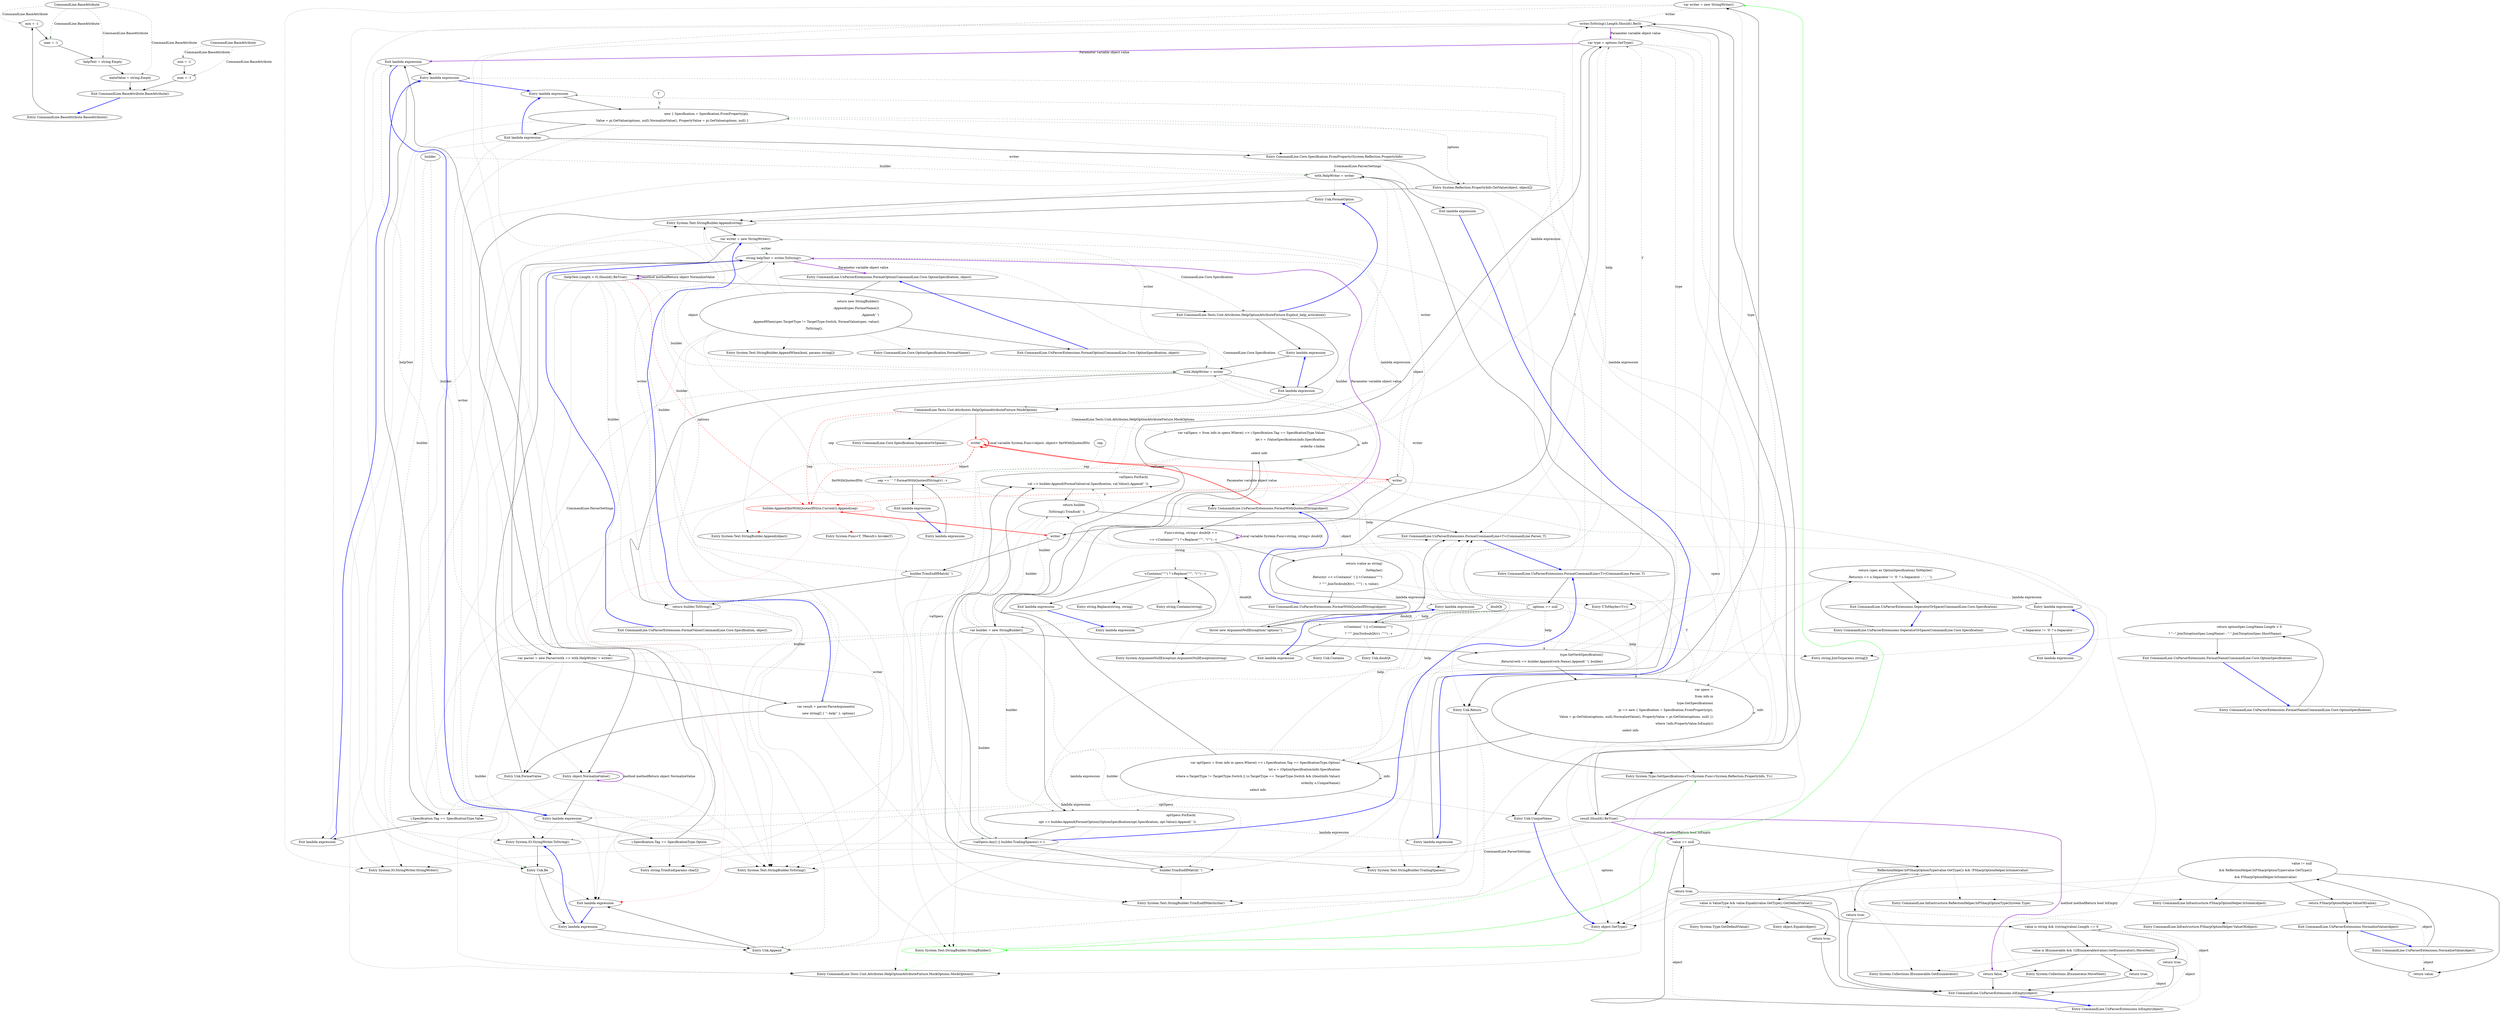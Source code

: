 digraph  {
n6 [label="CommandLine.BaseAttribute", span=""];
n0 [label="Entry CommandLine.BaseAttribute.BaseAttribute()", span="18-18", cluster="CommandLine.BaseAttribute.BaseAttribute()"];
n1 [label="min = -1", span="20-20", cluster="CommandLine.BaseAttribute.BaseAttribute()"];
n2 [label="max = -1", span="21-21", cluster="CommandLine.BaseAttribute.BaseAttribute()"];
n3 [label="helpText = string.Empty", span="22-22", cluster="CommandLine.BaseAttribute.BaseAttribute()"];
n4 [label="metaValue = string.Empty", span="23-23", cluster="CommandLine.BaseAttribute.BaseAttribute()"];
n5 [label="Exit CommandLine.BaseAttribute.BaseAttribute()", span="18-18", cluster="CommandLine.BaseAttribute.BaseAttribute()"];
m0_1 [label="min = -1", span="18-18", cluster="CommandLine.BaseAttribute.BaseAttribute()", file="ReflectionExtensions.cs"];
m0_2 [label="max = -1", span="19-19", cluster="CommandLine.BaseAttribute.BaseAttribute()", file="ReflectionExtensions.cs"];
m0_4 [label="CommandLine.BaseAttribute", span="", file="ReflectionExtensions.cs"];
m2_18 [label="var writer = new StringWriter()", span="77-77", cluster="CommandLine.Tests.Unit.Attributes.HelpOptionAttributeFixture.Correct_input_not_activates_help()", file="UnParserExtensions.cs"];
m2_34 [label="Exit lambda expression", span="78-78", cluster="lambda expression", file="UnParserExtensions.cs"];
m2_29 [label="Entry string.TrimEnd(params char[])", span="0-0", cluster="string.TrimEnd(params char[])", file="UnParserExtensions.cs"];
m2_92 [label="Entry Unk.doubQt", span="", cluster="Unk.doubQt", file="UnParserExtensions.cs"];
m2_26 [label="Entry System.Text.StringBuilder.TrailingSpaces()", span="95-95", cluster="System.Text.StringBuilder.TrailingSpaces()", file="UnParserExtensions.cs"];
m2_114 [label="Entry CommandLine.Infrastructure.FSharpOptionHelper.IsSome(object)", span="52-52", cluster="CommandLine.Infrastructure.FSharpOptionHelper.IsSome(object)", file="UnParserExtensions.cs"];
m2_35 [label="Entry lambda expression", span="37-38", cluster="lambda expression", file="UnParserExtensions.cs"];
m2_36 [label="new { Specification = Specification.FromProperty(pi),\r\n                            Value = pi.GetValue(options, null).NormalizeValue(), PropertyValue = pi.GetValue(options, null) }", span="37-38", cluster="lambda expression", file="UnParserExtensions.cs"];
m2_37 [label="Exit lambda expression", span="37-38", cluster="lambda expression", file="UnParserExtensions.cs"];
m2_39 [label="Entry System.Reflection.PropertyInfo.GetValue(object, object[])", span="0-0", cluster="System.Reflection.PropertyInfo.GetValue(object, object[])", file="UnParserExtensions.cs"];
m2_38 [label="Entry CommandLine.Core.Specification.FromProperty(System.Reflection.PropertyInfo)", span="105-105", cluster="CommandLine.Core.Specification.FromProperty(System.Reflection.PropertyInfo)", file="UnParserExtensions.cs"];
m2_41 [label="Entry lambda expression", span="41-41", cluster="lambda expression", file="UnParserExtensions.cs"];
m2_40 [label="Entry object.NormalizeValue()", span="115-115", cluster="object.NormalizeValue()", file="UnParserExtensions.cs"];
m2_42 [label="i.Specification.Tag == SpecificationType.Option", span="41-41", cluster="lambda expression", file="UnParserExtensions.cs"];
m2_43 [label="Exit lambda expression", span="41-41", cluster="lambda expression", file="UnParserExtensions.cs"];
m2_44 [label="Entry lambda expression", span="46-46", cluster="lambda expression", file="UnParserExtensions.cs"];
m2_94 [label="Entry CommandLine.UnParserExtensions.SeperatorOrSpace(CommandLine.Core.Specification)", span="94-94", cluster="CommandLine.UnParserExtensions.SeperatorOrSpace(CommandLine.Core.Specification)", file="UnParserExtensions.cs"];
m2_95 [label="return (spec as OptionSpecification).ToMaybe()\r\n                .Return(o => o.Separator != '\0' ? o.Separator : ' ', ' ');", span="96-97", cluster="CommandLine.UnParserExtensions.SeperatorOrSpace(CommandLine.Core.Specification)", file="UnParserExtensions.cs"];
m2_96 [label="Exit CommandLine.UnParserExtensions.SeperatorOrSpace(CommandLine.Core.Specification)", span="94-94", cluster="CommandLine.UnParserExtensions.SeperatorOrSpace(CommandLine.Core.Specification)", file="UnParserExtensions.cs"];
m2_56 [label="string helpText = writer.ToString()", span="114-114", cluster="CommandLine.Tests.Unit.Attributes.HelpOptionAttributeFixture.Explicit_help_activation()", file="UnParserExtensions.cs"];
m2_57 [label="(helpText.Length > 0).Should().BeTrue()", span="115-115", cluster="CommandLine.Tests.Unit.Attributes.HelpOptionAttributeFixture.Explicit_help_activation()", file="UnParserExtensions.cs"];
m2_58 [label="Exit CommandLine.Tests.Unit.Attributes.HelpOptionAttributeFixture.Explicit_help_activation()", span="104-104", cluster="CommandLine.Tests.Unit.Attributes.HelpOptionAttributeFixture.Explicit_help_activation()", file="UnParserExtensions.cs"];
m2_60 [label="with.HelpWriter = writer", span="108-108", cluster="lambda expression", file="UnParserExtensions.cs"];
m2_62 [label="CommandLine.Tests.Unit.Attributes.HelpOptionAttributeFixture.MockOptions", span="", cluster="CommandLine.UnParserExtensions.FormatValue(CommandLine.Core.Specification, object)", file="UnParserExtensions.cs"];
m2_64 [label=writer, span="", cluster="CommandLine.UnParserExtensions.FormatValue(CommandLine.Core.Specification, object)", file="UnParserExtensions.cs"];
m2_66 [label="builder.Append(fmtWithQuotesIfStr(e.Current)).Append(sep)", span="76-76", cluster="CommandLine.UnParserExtensions.FormatValue(CommandLine.Core.Specification, object)", color=red, community=0, file="UnParserExtensions.cs"];
m2_67 [label="builder.TrimEndIfMatch(' ')", span="77-77", cluster="CommandLine.UnParserExtensions.FormatValue(CommandLine.Core.Specification, object)", file="UnParserExtensions.cs"];
m2_68 [label="return builder.ToString();", span="80-80", cluster="CommandLine.UnParserExtensions.FormatValue(CommandLine.Core.Specification, object)", file="UnParserExtensions.cs"];
m2_59 [label="Entry lambda expression", span="108-108", cluster="lambda expression", file="UnParserExtensions.cs"];
m2_61 [label="Exit lambda expression", span="108-108", cluster="lambda expression", file="UnParserExtensions.cs"];
m2_63 [label=writer, span="", cluster="CommandLine.UnParserExtensions.FormatValue(CommandLine.Core.Specification, object)", color=red, community=1, file="UnParserExtensions.cs"];
m2_65 [label=writer, span="", cluster="CommandLine.UnParserExtensions.FormatValue(CommandLine.Core.Specification, object)", file="UnParserExtensions.cs"];
m2_69 [label="Exit CommandLine.UnParserExtensions.FormatValue(CommandLine.Core.Specification, object)", span="62-62", cluster="CommandLine.UnParserExtensions.FormatValue(CommandLine.Core.Specification, object)", file="UnParserExtensions.cs"];
m2_73 [label="Entry System.Collections.IEnumerable.GetEnumerator()", span="0-0", cluster="System.Collections.IEnumerable.GetEnumerator()", file="UnParserExtensions.cs"];
m2_25 [label="Entry System.IO.StringWriter.StringWriter()", span="0-0", cluster="System.IO.StringWriter.StringWriter()", file="UnParserExtensions.cs"];
m2_21 [label="result.Should().BeTrue()", span="82-82", cluster="CommandLine.Tests.Unit.Attributes.HelpOptionAttributeFixture.Correct_input_not_activates_help()", file="UnParserExtensions.cs"];
m2_75 [label="Entry System.Func<T, TResult>.Invoke(T)", span="0-0", cluster="System.Func<T, TResult>.Invoke(T)", file="UnParserExtensions.cs"];
m2_116 [label="Entry CommandLine.UnParserExtensions.IsEmpty(object)", span="126-126", cluster="CommandLine.UnParserExtensions.IsEmpty(object)", file="UnParserExtensions.cs"];
m2_117 [label="value == null", span="128-128", cluster="CommandLine.UnParserExtensions.IsEmpty(object)", file="UnParserExtensions.cs"];
m2_119 [label="ReflectionHelper.IsFSharpOptionType(value.GetType()) && !FSharpOptionHelper.IsSome(value)", span="129-129", cluster="CommandLine.UnParserExtensions.IsEmpty(object)", file="UnParserExtensions.cs"];
m2_121 [label="value is ValueType && value.Equals(value.GetType().GetDefaultValue())", span="130-130", cluster="CommandLine.UnParserExtensions.IsEmpty(object)", file="UnParserExtensions.cs"];
m2_123 [label="value is string && ((string)value).Length == 0", span="131-131", cluster="CommandLine.UnParserExtensions.IsEmpty(object)", file="UnParserExtensions.cs"];
m2_125 [label="value is IEnumerable && !((IEnumerable)value).GetEnumerator().MoveNext()", span="132-132", cluster="CommandLine.UnParserExtensions.IsEmpty(object)", file="UnParserExtensions.cs"];
m2_118 [label="return true;", span="128-128", cluster="CommandLine.UnParserExtensions.IsEmpty(object)", file="UnParserExtensions.cs"];
m2_120 [label="return true;", span="129-129", cluster="CommandLine.UnParserExtensions.IsEmpty(object)", file="UnParserExtensions.cs"];
m2_122 [label="return true;", span="130-130", cluster="CommandLine.UnParserExtensions.IsEmpty(object)", file="UnParserExtensions.cs"];
m2_124 [label="return true;", span="131-131", cluster="CommandLine.UnParserExtensions.IsEmpty(object)", file="UnParserExtensions.cs"];
m2_126 [label="return true;", span="132-132", cluster="CommandLine.UnParserExtensions.IsEmpty(object)", file="UnParserExtensions.cs"];
m2_127 [label="return false;", span="133-133", cluster="CommandLine.UnParserExtensions.IsEmpty(object)", file="UnParserExtensions.cs"];
m2_128 [label="Exit CommandLine.UnParserExtensions.IsEmpty(object)", span="126-126", cluster="CommandLine.UnParserExtensions.IsEmpty(object)", file="UnParserExtensions.cs"];
m2_22 [label="writer.ToString().Length.Should().Be(0)", span="83-83", cluster="CommandLine.Tests.Unit.Attributes.HelpOptionAttributeFixture.Correct_input_not_activates_help()", file="UnParserExtensions.cs"];
m2_0 [label="Entry CommandLine.UnParserExtensions.FormatCommandLine<T>(CommandLine.Parser, T)", span="24-24", cluster="CommandLine.UnParserExtensions.FormatCommandLine<T>(CommandLine.Parser, T)", file="UnParserExtensions.cs"];
m2_3 [label="var type = options.GetType()", span="28-28", cluster="CommandLine.UnParserExtensions.FormatCommandLine<T>(CommandLine.Parser, T)", file="UnParserExtensions.cs"];
m2_1 [label="options == null", span="26-26", cluster="CommandLine.UnParserExtensions.FormatCommandLine<T>(CommandLine.Parser, T)", file="UnParserExtensions.cs"];
m2_2 [label="throw new ArgumentNullException(''options'');", span="26-26", cluster="CommandLine.UnParserExtensions.FormatCommandLine<T>(CommandLine.Parser, T)", file="UnParserExtensions.cs"];
m2_4 [label="var builder = new StringBuilder()", span="29-29", cluster="CommandLine.UnParserExtensions.FormatCommandLine<T>(CommandLine.Parser, T)", file="UnParserExtensions.cs"];
m2_5 [label="type.GetVerbSpecification()\r\n                .Return(verb => builder.Append(verb.Name).Append(' '), builder)", span="31-32", cluster="CommandLine.UnParserExtensions.FormatCommandLine<T>(CommandLine.Parser, T)", file="UnParserExtensions.cs"];
m2_6 [label="var specs =\r\n                from info in\r\n                    type.GetSpecifications(\r\n                        pi => new { Specification = Specification.FromProperty(pi),\r\n                            Value = pi.GetValue(options, null).NormalizeValue(), PropertyValue = pi.GetValue(options, null) })\r\n                where !info.PropertyValue.IsEmpty()\r\n                select info", span="34-40", cluster="CommandLine.UnParserExtensions.FormatCommandLine<T>(CommandLine.Parser, T)", file="UnParserExtensions.cs"];
m2_7 [label="var optSpecs = from info in specs.Where(i => i.Specification.Tag == SpecificationType.Option)\r\n                let o = (OptionSpecification)info.Specification\r\n                where o.TargetType != TargetType.Switch || (o.TargetType == TargetType.Switch && ((bool)info.Value))\r\n                orderby o.UniqueName()\r\n                select info", span="41-45", cluster="CommandLine.UnParserExtensions.FormatCommandLine<T>(CommandLine.Parser, T)", file="UnParserExtensions.cs"];
m2_8 [label="var valSpecs = from info in specs.Where(i => i.Specification.Tag == SpecificationType.Value)\r\n                let v = (ValueSpecification)info.Specification\r\n                orderby v.Index\r\n                select info", span="46-49", cluster="CommandLine.UnParserExtensions.FormatCommandLine<T>(CommandLine.Parser, T)", file="UnParserExtensions.cs"];
m2_9 [label="optSpecs.ForEach(\r\n                opt => builder.Append(FormatOption((OptionSpecification)opt.Specification, opt.Value)).Append(' '))", span="51-52", cluster="CommandLine.UnParserExtensions.FormatCommandLine<T>(CommandLine.Parser, T)", file="UnParserExtensions.cs"];
m2_10 [label="!valSpecs.Any() || builder.TrailingSpaces() > 1", span="53-53", cluster="CommandLine.UnParserExtensions.FormatCommandLine<T>(CommandLine.Parser, T)", file="UnParserExtensions.cs"];
m2_15 [label="Entry System.ArgumentNullException.ArgumentNullException(string)", span="0-0", cluster="System.ArgumentNullException.ArgumentNullException(string)", file="UnParserExtensions.cs"];
m2_87 [label="Entry string.Replace(string, string)", span="0-0", cluster="string.Replace(string, string)", file="UnParserExtensions.cs"];
m2_16 [label="Entry object.GetType()", span="0-0", cluster="object.GetType()", file="UnParserExtensions.cs"];
m2_17 [label="Entry System.Text.StringBuilder.StringBuilder()", span="0-0", cluster="System.Text.StringBuilder.StringBuilder()", color=green, community=0, file="UnParserExtensions.cs"];
m2_20 [label="Entry System.Type.GetSpecifications<T>(System.Func<System.Reflection.PropertyInfo, T>)", span="16-16", cluster="System.Type.GetSpecifications<T>(System.Func<System.Reflection.PropertyInfo, T>)", file="UnParserExtensions.cs"];
m2_19 [label="Entry Unk.Return", span="", cluster="Unk.Return", file="UnParserExtensions.cs"];
m2_23 [label="Entry Unk.UniqueName", span="", cluster="Unk.UniqueName", file="UnParserExtensions.cs"];
m2_14 [label="Exit CommandLine.UnParserExtensions.FormatCommandLine<T>(CommandLine.Parser, T)", span="24-24", cluster="CommandLine.UnParserExtensions.FormatCommandLine<T>(CommandLine.Parser, T)", file="UnParserExtensions.cs"];
m2_27 [label="Entry System.Text.StringBuilder.TrimEndIfMatch(char)", span="87-87", cluster="System.Text.StringBuilder.TrimEndIfMatch(char)", file="UnParserExtensions.cs"];
m2_100 [label="Entry CommandLine.UnParserExtensions.FormatOption(CommandLine.Core.OptionSpecification, object)", span="100-100", cluster="CommandLine.UnParserExtensions.FormatOption(CommandLine.Core.OptionSpecification, object)", file="UnParserExtensions.cs"];
m2_101 [label="return new StringBuilder()\r\n                    .Append(spec.FormatName())\r\n                    .Append(' ')\r\n                    .AppendWhen(spec.TargetType != TargetType.Switch, FormatValue(spec, value))\r\n                .ToString();", span="102-106", cluster="CommandLine.UnParserExtensions.FormatOption(CommandLine.Core.OptionSpecification, object)", file="UnParserExtensions.cs"];
m2_102 [label="Exit CommandLine.UnParserExtensions.FormatOption(CommandLine.Core.OptionSpecification, object)", span="100-100", cluster="CommandLine.UnParserExtensions.FormatOption(CommandLine.Core.OptionSpecification, object)", file="UnParserExtensions.cs"];
m2_46 [label="Exit lambda expression", span="46-46", cluster="lambda expression", file="UnParserExtensions.cs"];
m2_45 [label="i.Specification.Tag == SpecificationType.Value", span="46-46", cluster="lambda expression", file="UnParserExtensions.cs"];
m2_91 [label="Entry Unk.Contains", span="", cluster="Unk.Contains", file="UnParserExtensions.cs"];
m2_82 [label="Entry T.ToMaybe<T>()", span="249-249", cluster="T.ToMaybe<T>()", file="UnParserExtensions.cs"];
m2_86 [label="Entry string.Contains(string)", span="0-0", cluster="string.Contains(string)", file="UnParserExtensions.cs"];
m2_31 [label="Entry Unk.Be", span="", cluster="Unk.Be", file="UnParserExtensions.cs"];
m2_48 [label="with.HelpWriter = writer", span="91-91", cluster="lambda expression", file="UnParserExtensions.cs"];
m2_53 [label="var parser = new Parser(with => with.HelpWriter = writer)", span="108-108", cluster="CommandLine.Tests.Unit.Attributes.HelpOptionAttributeFixture.Explicit_help_activation()", file="UnParserExtensions.cs"];
m2_30 [label="Entry System.IO.StringWriter.ToString()", span="0-0", cluster="System.IO.StringWriter.ToString()", file="UnParserExtensions.cs"];
m2_47 [label="Entry lambda expression", span="91-91", cluster="lambda expression", file="UnParserExtensions.cs"];
m2_52 [label="var writer = new StringWriter()", span="107-107", cluster="CommandLine.Tests.Unit.Attributes.HelpOptionAttributeFixture.Explicit_help_activation()", file="UnParserExtensions.cs"];
m2_32 [label="Entry lambda expression", span="78-78", cluster="lambda expression", file="UnParserExtensions.cs"];
m2_49 [label="Exit lambda expression", span="91-91", cluster="lambda expression", file="UnParserExtensions.cs"];
m2_54 [label="var result = parser.ParseArguments(\r\n                    new string[] { ''--help'' }, options)", span="109-110", cluster="CommandLine.Tests.Unit.Attributes.HelpOptionAttributeFixture.Explicit_help_activation()", file="UnParserExtensions.cs"];
m2_77 [label="sep == ' ' ? FormatWithQuotesIfString(v) : v", span="73-73", cluster="lambda expression", file="UnParserExtensions.cs"];
m2_76 [label="Entry lambda expression", span="72-73", cluster="lambda expression", file="UnParserExtensions.cs"];
m2_78 [label="Exit lambda expression", span="72-73", cluster="lambda expression", file="UnParserExtensions.cs"];
m2_84 [label="v.Contains(''\'''') ? v.Replace(''\'''', ''\\\'''') : v", span="86-86", cluster="lambda expression", file="UnParserExtensions.cs"];
m2_89 [label="v.Contains(' ') || v.Contains(''\'''')\r\n                    ? ''\''''.JoinTo(doubQt(v), ''\'''') : v", span="90-91", cluster="lambda expression", file="UnParserExtensions.cs"];
m2_88 [label="Entry lambda expression", span="90-91", cluster="lambda expression", file="UnParserExtensions.cs"];
m2_83 [label="Entry lambda expression", span="85-86", cluster="lambda expression", file="UnParserExtensions.cs"];
m2_85 [label="Exit lambda expression", span="85-86", cluster="lambda expression", file="UnParserExtensions.cs"];
m2_90 [label="Exit lambda expression", span="90-91", cluster="lambda expression", file="UnParserExtensions.cs"];
m2_97 [label="Entry lambda expression", span="97-97", cluster="lambda expression", file="UnParserExtensions.cs"];
m2_98 [label="o.Separator != '\0' ? o.Separator : ' '", span="97-97", cluster="lambda expression", file="UnParserExtensions.cs"];
m2_99 [label="Exit lambda expression", span="97-97", cluster="lambda expression", file="UnParserExtensions.cs"];
m2_33 [label="Entry Unk.Append", span="", cluster="Unk.Append", file="UnParserExtensions.cs"];
m2_104 [label="Entry System.Text.StringBuilder.AppendWhen(bool, params string[])", span="9-9", cluster="System.Text.StringBuilder.AppendWhen(bool, params string[])", file="UnParserExtensions.cs"];
m2_11 [label="builder.TrimEndIfMatch(' ')", span="54-54", cluster="CommandLine.UnParserExtensions.FormatCommandLine<T>(CommandLine.Parser, T)", file="UnParserExtensions.cs"];
m2_28 [label="Entry System.Text.StringBuilder.ToString()", span="0-0", cluster="System.Text.StringBuilder.ToString()", file="UnParserExtensions.cs"];
m2_50 [label="Entry Unk.FormatOption", span="", cluster="Unk.FormatOption", file="UnParserExtensions.cs"];
m2_51 [label="Entry System.Text.StringBuilder.Append(string)", span="0-0", cluster="System.Text.StringBuilder.Append(string)", file="UnParserExtensions.cs"];
m2_55 [label="Entry Unk.FormatValue", span="", cluster="Unk.FormatValue", file="UnParserExtensions.cs"];
m2_113 [label="Entry CommandLine.Infrastructure.ReflectionHelper.IsFSharpOptionType(System.Type)", span="35-35", cluster="CommandLine.Infrastructure.ReflectionHelper.IsFSharpOptionType(System.Type)", file="UnParserExtensions.cs"];
m2_129 [label="Entry System.Type.GetDefaultValue()", span="119-119", cluster="System.Type.GetDefaultValue()", file="UnParserExtensions.cs"];
m2_115 [label="Entry CommandLine.Infrastructure.FSharpOptionHelper.ValueOf(object)", span="39-39", cluster="CommandLine.Infrastructure.FSharpOptionHelper.ValueOf(object)", file="UnParserExtensions.cs"];
m2_12 [label="valSpecs.ForEach(\r\n                val => builder.Append(FormatValue(val.Specification, val.Value)).Append(' '))", span="55-56", cluster="CommandLine.UnParserExtensions.FormatCommandLine<T>(CommandLine.Parser, T)", file="UnParserExtensions.cs"];
m2_13 [label="return builder\r\n                .ToString().TrimEnd(' ');", span="58-59", cluster="CommandLine.UnParserExtensions.FormatCommandLine<T>(CommandLine.Parser, T)", file="UnParserExtensions.cs"];
m2_93 [label="Entry string.JoinTo(params string[])", span="45-45", cluster="string.JoinTo(params string[])", file="UnParserExtensions.cs"];
m2_72 [label="Entry CommandLine.Core.Specification.SeperatorOrSpace()", span="94-94", cluster="CommandLine.Core.Specification.SeperatorOrSpace()", file="UnParserExtensions.cs"];
m2_103 [label="Entry CommandLine.Core.OptionSpecification.FormatName()", span="109-109", cluster="CommandLine.Core.OptionSpecification.FormatName()", file="UnParserExtensions.cs"];
m2_70 [label="Entry CommandLine.UnParserExtensions.FormatWithQuotesIfString(object)", span="83-83", cluster="CommandLine.UnParserExtensions.FormatWithQuotesIfString(object)", file="UnParserExtensions.cs"];
m2_79 [label="Func<string, string> doubQt = v\r\n                => v.Contains(''\'''') ? v.Replace(''\'''', ''\\\'''') : v", span="85-86", cluster="CommandLine.UnParserExtensions.FormatWithQuotesIfString(object)", file="UnParserExtensions.cs"];
m2_80 [label="return (value as string)\r\n                .ToMaybe()\r\n                .Return(v => v.Contains(' ') || v.Contains(''\'''')\r\n                    ? ''\''''.JoinTo(doubQt(v), ''\'''') : v, value);", span="88-91", cluster="CommandLine.UnParserExtensions.FormatWithQuotesIfString(object)", file="UnParserExtensions.cs"];
m2_81 [label="Exit CommandLine.UnParserExtensions.FormatWithQuotesIfString(object)", span="83-83", cluster="CommandLine.UnParserExtensions.FormatWithQuotesIfString(object)", file="UnParserExtensions.cs"];
m2_24 [label="Entry CommandLine.Tests.Unit.Attributes.HelpOptionAttributeFixture.MockOptions.MockOptions()", span="43-43", cluster="CommandLine.Tests.Unit.Attributes.HelpOptionAttributeFixture.MockOptions.MockOptions()", file="UnParserExtensions.cs"];
m2_71 [label="Entry System.Text.StringBuilder.Append(object)", span="0-0", cluster="System.Text.StringBuilder.Append(object)", file="UnParserExtensions.cs"];
m2_130 [label="Entry object.Equals(object)", span="0-0", cluster="object.Equals(object)", file="UnParserExtensions.cs"];
m2_74 [label="Entry System.Collections.IEnumerator.MoveNext()", span="0-0", cluster="System.Collections.IEnumerator.MoveNext()", file="UnParserExtensions.cs"];
m2_105 [label="Entry CommandLine.UnParserExtensions.FormatName(CommandLine.Core.OptionSpecification)", span="109-109", cluster="CommandLine.UnParserExtensions.FormatName(CommandLine.Core.OptionSpecification)", file="UnParserExtensions.cs"];
m2_106 [label="return optionSpec.LongName.Length > 0\r\n                ? ''--''.JoinTo(optionSpec.LongName) : ''-''.JoinTo(optionSpec.ShortName);", span="111-112", cluster="CommandLine.UnParserExtensions.FormatName(CommandLine.Core.OptionSpecification)", file="UnParserExtensions.cs"];
m2_107 [label="Exit CommandLine.UnParserExtensions.FormatName(CommandLine.Core.OptionSpecification)", span="109-109", cluster="CommandLine.UnParserExtensions.FormatName(CommandLine.Core.OptionSpecification)", file="UnParserExtensions.cs"];
m2_108 [label="Entry CommandLine.UnParserExtensions.NormalizeValue(object)", span="115-115", cluster="CommandLine.UnParserExtensions.NormalizeValue(object)", file="UnParserExtensions.cs"];
m2_109 [label="value != null\r\n                && ReflectionHelper.IsFSharpOptionType(value.GetType())\r\n                && FSharpOptionHelper.IsSome(value)", span="117-119", cluster="CommandLine.UnParserExtensions.NormalizeValue(object)", file="UnParserExtensions.cs"];
m2_110 [label="return FSharpOptionHelper.ValueOf(value);", span="121-121", cluster="CommandLine.UnParserExtensions.NormalizeValue(object)", file="UnParserExtensions.cs"];
m2_111 [label="return value;", span="123-123", cluster="CommandLine.UnParserExtensions.NormalizeValue(object)", file="UnParserExtensions.cs"];
m2_112 [label="Exit CommandLine.UnParserExtensions.NormalizeValue(object)", span="115-115", cluster="CommandLine.UnParserExtensions.NormalizeValue(object)", file="UnParserExtensions.cs"];
m2_131 [label=builder, span="", file="UnParserExtensions.cs"];
m2_132 [label=T, span="", file="UnParserExtensions.cs"];
m2_133 [label=sep, span="", file="UnParserExtensions.cs"];
m2_134 [label=doubQt, span="", file="UnParserExtensions.cs"];
n6 -> n1  [key=1, style=dashed, color=darkseagreen4, label="CommandLine.BaseAttribute"];
n6 -> n2  [key=1, style=dashed, color=darkseagreen4, label="CommandLine.BaseAttribute"];
n6 -> n3  [key=1, style=dashed, color=darkseagreen4, label="CommandLine.BaseAttribute"];
n6 -> n4  [key=1, style=dashed, color=darkseagreen4, label="CommandLine.BaseAttribute"];
n0 -> n1  [key=0, style=solid];
n1 -> n2  [key=0, style=solid];
n2 -> n3  [key=0, style=solid];
n3 -> n4  [key=0, style=solid];
n4 -> n5  [key=0, style=solid];
n5 -> n0  [key=0, style=bold, color=blue];
m0_1 -> m0_2  [key=0, style=solid];
m0_2 -> n5  [key=0, style=solid];
m0_4 -> m0_1  [key=1, style=dashed, color=darkseagreen4, label="CommandLine.BaseAttribute"];
m0_4 -> m0_2  [key=1, style=dashed, color=darkseagreen4, label="CommandLine.BaseAttribute"];
m2_18 -> m2_19  [key=0, style=solid];
m2_18 -> m2_25  [key=2, style=dotted];
m2_18 -> m2_33  [key=1, style=dashed, color=darkseagreen4, label=writer];
m2_18 -> m2_22  [key=1, style=dashed, color=darkseagreen4, label=writer];
m2_34 -> m2_32  [key=0, style=bold, color=blue];
m2_35 -> m2_36  [key=0, style=solid];
m2_36 -> m2_24  [key=2, style=dotted];
m2_36 -> m2_37  [key=0, style=solid];
m2_36 -> m2_39  [key=1, style=dashed, color=darkseagreen4, label=options];
m2_36 -> m2_38  [key=2, style=dotted];
m2_36 -> m2_40  [key=2, style=dotted];
m2_37 -> m2_25  [key=2, style=dotted];
m2_37 -> m2_38  [key=0, style=solid];
m2_37 -> m2_48  [key=1, style=dashed, color=darkseagreen4, label=writer];
m2_37 -> m2_41  [key=1, style=dashed, color=darkseagreen4, label=writer];
m2_37 -> m2_35  [key=0, style=bold, color=blue];
m2_39 -> m2_27  [key=2, style=dotted];
m2_39 -> m2_40  [key=0, style=solid];
m2_38 -> m2_26  [key=2, style=dotted];
m2_38 -> m2_39  [key=0, style=solid];
m2_38 -> m2_48  [key=1, style=dashed, color=darkseagreen4, label="CommandLine.ParserSettings"];
m2_41 -> m2_30  [key=2, style=dotted];
m2_41 -> m2_42  [key=0, style=solid];
m2_41 -> m2_43  [key=1, style=dashed, color=darkseagreen4, label=helpText];
m2_40 -> m2_28  [key=2, style=dotted];
m2_40 -> m2_41  [key=0, style=solid];
m2_40 -> m2_45  [key=2, style=dotted];
m2_40 -> m2_40  [key=3, color=darkorchid, style=bold, label="method methodReturn object NormalizeValue"];
m2_42 -> m2_28  [key=2, style=dotted];
m2_42 -> m2_29  [key=2, style=dotted];
m2_42 -> m2_43  [key=0, style=solid];
m2_43 -> m2_44  [key=0, style=solid];
m2_43 -> m2_46  [key=2, style=dotted];
m2_43 -> m2_41  [key=0, style=bold, color=blue];
m2_44 -> m2_35  [key=0, style=bold, color=blue];
m2_44 -> m2_45  [key=0, style=solid];
m2_94 -> m2_95  [key=0, style=solid];
m2_95 -> m2_96  [key=0, style=solid];
m2_95 -> m2_82  [key=2, style=dotted];
m2_95 -> m2_19  [key=2, style=dotted];
m2_95 -> m2_97  [key=1, style=dashed, color=darkseagreen4, label="lambda expression"];
m2_96 -> m2_94  [key=0, style=bold, color=blue];
m2_56 -> m2_57  [key=0, style=solid];
m2_56 -> m2_58  [key=1, style=dashed, color=darkseagreen4, label="CommandLine.Core.Specification"];
m2_56 -> m2_60  [key=1, style=dashed, color=darkseagreen4, label=object];
m2_56 -> m2_62  [key=1, style=dashed, color=darkseagreen4, label="CommandLine.Core.Specification"];
m2_56 -> m2_64  [key=1, style=dashed, color=darkseagreen4, label=object];
m2_56 -> m2_100  [key=3, color=darkorchid, style=bold, label="Parameter variable object value"];
m2_56 -> m2_30  [key=2, style=dotted];
m2_57 -> m2_58  [key=0, style=solid];
m2_57 -> m2_17  [key=2, style=dotted];
m2_57 -> m2_60  [key=1, style=dashed, color=darkseagreen4, label=builder];
m2_57 -> m2_66  [key=1, style=dashed, color=red, label=builder];
m2_57 -> m2_67  [key=1, style=dashed, color=darkseagreen4, label=builder];
m2_57 -> m2_68  [key=1, style=dashed, color=darkseagreen4, label=builder];
m2_57 -> m2_28  [key=2, style=dotted];
m2_57 -> m2_29  [key=2, style=dotted];
m2_57 -> m2_57  [key=3, color=darkorchid, style=bold, label="method methodReturn object NormalizeValue"];
m2_58 -> m2_59  [key=0, style=solid];
m2_58 -> m2_61  [key=0, style=solid];
m2_58 -> m2_50  [key=0, style=bold, color=blue];
m2_60 -> m2_68  [key=0, style=solid];
m2_60 -> m2_70  [key=2, style=dotted];
m2_60 -> m2_71  [key=2, style=dotted];
m2_60 -> m2_61  [key=0, style=solid];
m2_62 -> m2_63  [key=0, style=solid, color=red];
m2_62 -> m2_72  [key=2, style=dotted];
m2_62 -> m2_77  [key=1, style=dashed, color=darkseagreen4, label=sep];
m2_62 -> m2_66  [key=1, style=dashed, color=red, label=sep];
m2_62 -> m2_8  [key=1, style=dashed, color=darkseagreen4, label="CommandLine.Tests.Unit.Attributes.HelpOptionAttributeFixture.MockOptions"];
m2_64 -> m2_65  [key=0, style=solid];
m2_64 -> m2_73  [key=2, style=dotted];
m2_64 -> m2_66  [key=1, style=dashed, color=red, label=e];
m2_64 -> m2_48  [key=1, style=dashed, color=darkseagreen4, label=writer];
m2_66 -> m2_65  [key=0, style=solid, color=red];
m2_66 -> m2_75  [key=2, style=dotted, color=red];
m2_66 -> m2_71  [key=2, style=dotted, color=red];
m2_66 -> m2_34  [key=2, style=dotted, color=red];
m2_67 -> m2_68  [key=0, style=solid];
m2_67 -> m2_27  [key=2, style=dotted];
m2_68 -> m2_69  [key=0, style=solid];
m2_68 -> m2_28  [key=2, style=dotted];
m2_59 -> m2_60  [key=0, style=solid];
m2_61 -> m2_62  [key=0, style=solid];
m2_61 -> m2_59  [key=0, style=bold, color=blue];
m2_63 -> m2_64  [key=0, style=solid, color=red];
m2_63 -> m2_77  [key=1, style=dashed, color=red, label=object];
m2_63 -> m2_66  [key=1, style=dashed, color=red, label=fmtWithQuotesIfStr];
m2_63 -> m2_63  [key=3, color=red, style=bold, label="Local variable System.Func<object, object> fmtWithQuotesIfStr"];
m2_63 -> m2_33  [key=1, style=dashed, color=darkseagreen4, label=writer];
m2_65 -> m2_66  [key=0, style=solid, color=red];
m2_65 -> m2_67  [key=0, style=solid];
m2_65 -> m2_74  [key=2, style=dotted];
m2_65 -> m2_60  [key=1, style=dashed, color=darkseagreen4, label=writer];
m2_69 -> m2_56  [key=0, style=bold, color=blue];
m2_21 -> m2_117  [key=3, color=darkorchid, style=bold, label="method methodReturn bool IsEmpty"];
m2_21 -> m2_127  [key=3, color=darkorchid, style=bold, label="method methodReturn bool IsEmpty"];
m2_21 -> m2_22  [key=0, style=solid];
m2_21 -> m2_28  [key=2, style=dotted];
m2_21 -> m2_29  [key=2, style=dotted];
m2_116 -> m2_117  [key=0, style=solid];
m2_116 -> m2_119  [key=1, style=dashed, color=darkseagreen4, label=object];
m2_116 -> m2_121  [key=1, style=dashed, color=darkseagreen4, label=object];
m2_116 -> m2_123  [key=1, style=dashed, color=darkseagreen4, label=object];
m2_116 -> m2_125  [key=1, style=dashed, color=darkseagreen4, label=object];
m2_117 -> m2_118  [key=0, style=solid];
m2_117 -> m2_119  [key=0, style=solid];
m2_119 -> m2_120  [key=0, style=solid];
m2_119 -> m2_121  [key=0, style=solid];
m2_119 -> m2_16  [key=2, style=dotted];
m2_119 -> m2_113  [key=2, style=dotted];
m2_119 -> m2_114  [key=2, style=dotted];
m2_121 -> m2_122  [key=0, style=solid];
m2_121 -> m2_123  [key=0, style=solid];
m2_121 -> m2_16  [key=2, style=dotted];
m2_121 -> m2_129  [key=2, style=dotted];
m2_121 -> m2_130  [key=2, style=dotted];
m2_123 -> m2_124  [key=0, style=solid];
m2_123 -> m2_125  [key=0, style=solid];
m2_125 -> m2_126  [key=0, style=solid];
m2_125 -> m2_127  [key=0, style=solid];
m2_125 -> m2_73  [key=2, style=dotted];
m2_125 -> m2_74  [key=2, style=dotted];
m2_118 -> m2_128  [key=0, style=solid];
m2_120 -> m2_128  [key=0, style=solid];
m2_122 -> m2_128  [key=0, style=solid];
m2_124 -> m2_128  [key=0, style=solid];
m2_126 -> m2_128  [key=0, style=solid];
m2_127 -> m2_128  [key=0, style=solid];
m2_128 -> m2_116  [key=0, style=bold, color=blue];
m2_22 -> m2_23  [key=0, style=solid];
m2_22 -> m2_30  [key=2, style=dotted];
m2_22 -> m2_28  [key=2, style=dotted];
m2_22 -> m2_31  [key=2, style=dotted];
m2_22 -> m2_3  [key=3, color=darkorchid, style=bold, label="Parameter variable object value"];
m2_0 -> m2_1  [key=0, style=solid];
m2_0 -> m2_3  [key=1, style=dashed, color=darkseagreen4, label=T];
m2_0 -> m2_6  [key=1, style=dashed, color=darkseagreen4, label=T];
m2_0 -> m2_36  [key=1, style=dashed, color=darkseagreen4, label=T];
m2_3 -> m2_4  [key=0, style=solid];
m2_3 -> m2_14  [key=2, style=dotted];
m2_3 -> m2_43  [key=3, color=darkorchid, style=bold, label="Parameter variable object value"];
m2_3 -> m2_16  [key=2, style=dotted];
m2_3 -> m2_5  [key=1, style=dashed, color=darkseagreen4, label=type];
m2_3 -> m2_6  [key=1, style=dashed, color=darkseagreen4, label=type];
m2_1 -> m2_3  [key=1, style=dashed, color=darkseagreen4, label=help];
m2_1 -> m2_2  [key=0, style=solid];
m2_1 -> m2_11  [key=2, style=dotted];
m2_1 -> m2_12  [key=2, style=dotted];
m2_1 -> m2_4  [key=1, style=dashed, color=darkseagreen4, label=help];
m2_1 -> m2_5  [key=1, style=dashed, color=darkseagreen4, label=help];
m2_1 -> m2_6  [key=1, style=dashed, color=darkseagreen4, label=help];
m2_1 -> m2_7  [key=1, style=dashed, color=darkseagreen4, label=help];
m2_1 -> m2_8  [key=1, style=dashed, color=darkseagreen4, label=help];
m2_1 -> m2_9  [key=1, style=dashed, color=darkseagreen4, label=help];
m2_2 -> m2_3  [key=0, style=solid];
m2_2 -> m2_13  [key=2, style=dotted];
m2_2 -> m2_14  [key=0, style=solid];
m2_2 -> m2_15  [key=2, style=dotted];
m2_4 -> m2_5  [key=0, style=solid];
m2_4 -> m2_14  [key=2, style=dotted];
m2_4 -> m2_17  [key=2, style=dotted];
m2_4 -> m2_31  [key=1, style=dashed, color=darkseagreen4, label=builder];
m2_4 -> m2_9  [key=1, style=dashed, color=darkseagreen4, label=builder];
m2_4 -> m2_48  [key=1, style=dashed, color=darkseagreen4, label=builder];
m2_4 -> m2_10  [key=1, style=dashed, color=darkseagreen4, label=builder];
m2_4 -> m2_11  [key=1, style=dashed, color=darkseagreen4, label=builder];
m2_4 -> m2_12  [key=1, style=dashed, color=darkseagreen4, label=builder];
m2_4 -> m2_53  [key=1, style=dashed, color=darkseagreen4, label=builder];
m2_4 -> m2_13  [key=1, style=dashed, color=darkseagreen4, label=builder];
m2_5 -> m2_14  [key=2, style=dotted];
m2_5 -> m2_6  [key=0, style=solid];
m2_5 -> m2_18  [key=2, style=dotted];
m2_5 -> m2_19  [key=2, style=dotted];
m2_5 -> m2_30  [key=1, style=dashed, color=darkseagreen4, label="lambda expression"];
m2_6 -> m2_14  [key=2, style=dotted];
m2_6 -> m2_7  [key=0, style=solid];
m2_6 -> m2_20  [key=2, style=dotted];
m2_6 -> m2_21  [key=2, style=dotted];
m2_6 -> m2_35  [key=1, style=dashed, color=darkseagreen4, label="lambda expression"];
m2_6 -> m2_6  [key=1, style=dashed, color=darkseagreen4, label=info];
m2_6 -> m2_8  [key=1, style=dashed, color=darkseagreen4, label=specs];
m2_7 -> m2_14  [key=2, style=dotted];
m2_7 -> m2_8  [key=0, style=solid];
m2_7 -> m2_22  [key=2, style=dotted];
m2_7 -> m2_23  [key=2, style=dotted];
m2_7 -> m2_41  [key=1, style=dashed, color=darkseagreen4, label="lambda expression"];
m2_7 -> m2_7  [key=1, style=dashed, color=darkseagreen4, label=info];
m2_7 -> m2_9  [key=1, style=dashed, color=darkseagreen4, label=optSpecs];
m2_8 -> m2_9  [key=0, style=solid];
m2_8 -> m2_15  [key=2, style=dotted];
m2_8 -> m2_22  [key=2, style=dotted];
m2_8 -> m2_44  [key=1, style=dashed, color=darkseagreen4, label="lambda expression"];
m2_8 -> m2_8  [key=1, style=dashed, color=darkseagreen4, label=info];
m2_8 -> m2_10  [key=1, style=dashed, color=darkseagreen4, label=valSpecs];
m2_8 -> m2_12  [key=1, style=dashed, color=darkseagreen4, label=valSpecs];
m2_9 -> m2_10  [key=0, style=solid];
m2_9 -> m2_24  [key=2, style=dotted];
m2_9 -> m2_47  [key=1, style=dashed, color=darkseagreen4, label="lambda expression"];
m2_10 -> m2_0  [key=0, style=bold, color=blue];
m2_10 -> m2_11  [key=0, style=solid];
m2_10 -> m2_12  [key=0, style=solid];
m2_10 -> m2_25  [key=2, style=dotted];
m2_10 -> m2_26  [key=2, style=dotted];
m2_16 -> m2_17  [key=0, style=solid, color=green];
m2_17 -> m2_18  [key=0, style=solid, color=green];
m2_17 -> m2_24  [key=2, style=dotted, color=green];
m2_17 -> m2_20  [key=1, style=dashed, color=green, label=options];
m2_20 -> m2_21  [key=0, style=solid];
m2_20 -> m2_27  [key=2, style=dotted];
m2_19 -> m2_20  [key=0, style=solid];
m2_19 -> m2_26  [key=2, style=dotted];
m2_19 -> m2_33  [key=1, style=dashed, color=darkseagreen4, label="CommandLine.ParserSettings"];
m2_23 -> m2_16  [key=0, style=bold, color=blue];
m2_14 -> m2_0  [key=0, style=bold, color=blue];
m2_100 -> m2_101  [key=0, style=solid];
m2_101 -> m2_102  [key=0, style=solid];
m2_101 -> m2_17  [key=2, style=dotted];
m2_101 -> m2_103  [key=2, style=dotted];
m2_101 -> m2_51  [key=2, style=dotted];
m2_101 -> m2_34  [key=2, style=dotted];
m2_101 -> m2_56  [key=2, style=dotted];
m2_101 -> m2_104  [key=2, style=dotted];
m2_101 -> m2_28  [key=2, style=dotted];
m2_102 -> m2_100  [key=0, style=bold, color=blue];
m2_46 -> m2_44  [key=0, style=bold, color=blue];
m2_45 -> m2_46  [key=0, style=solid];
m2_31 -> m2_32  [key=0, style=solid];
m2_31 -> m2_33  [key=2, style=dotted];
m2_31 -> m2_34  [key=2, style=dotted];
m2_48 -> m2_49  [key=0, style=solid];
m2_48 -> m2_50  [key=2, style=dotted];
m2_48 -> m2_51  [key=2, style=dotted];
m2_48 -> m2_34  [key=2, style=dotted];
m2_53 -> m2_54  [key=0, style=solid];
m2_53 -> m2_55  [key=2, style=dotted];
m2_53 -> m2_51  [key=2, style=dotted];
m2_53 -> m2_34  [key=2, style=dotted];
m2_53 -> m2_26  [key=2, style=dotted];
m2_53 -> m2_60  [key=1, style=dashed, color=darkseagreen4, label="CommandLine.ParserSettings"];
m2_30 -> m2_31  [key=0, style=solid];
m2_47 -> m2_48  [key=0, style=solid];
m2_52 -> m2_53  [key=0, style=solid];
m2_52 -> m2_25  [key=2, style=dotted];
m2_52 -> m2_60  [key=1, style=dashed, color=darkseagreen4, label=writer];
m2_52 -> m2_56  [key=1, style=dashed, color=darkseagreen4, label=writer];
m2_32 -> m2_30  [key=0, style=bold, color=blue];
m2_32 -> m2_33  [key=0, style=solid];
m2_49 -> m2_47  [key=0, style=bold, color=blue];
m2_54 -> m2_52  [key=0, style=bold, color=blue];
m2_54 -> m2_27  [key=2, style=dotted];
m2_54 -> m2_55  [key=0, style=solid];
m2_77 -> m2_78  [key=0, style=solid];
m2_77 -> m2_70  [key=2, style=dotted];
m2_76 -> m2_77  [key=0, style=solid];
m2_78 -> m2_76  [key=0, style=bold, color=blue];
m2_84 -> m2_85  [key=0, style=solid];
m2_84 -> m2_86  [key=2, style=dotted];
m2_84 -> m2_87  [key=2, style=dotted];
m2_89 -> m2_90  [key=0, style=solid];
m2_89 -> m2_91  [key=2, style=dotted];
m2_89 -> m2_92  [key=2, style=dotted];
m2_89 -> m2_93  [key=2, style=dotted];
m2_88 -> m2_89  [key=0, style=solid];
m2_83 -> m2_84  [key=0, style=solid];
m2_85 -> m2_83  [key=0, style=bold, color=blue];
m2_90 -> m2_88  [key=0, style=bold, color=blue];
m2_97 -> m2_98  [key=0, style=solid];
m2_98 -> m2_99  [key=0, style=solid];
m2_99 -> m2_97  [key=0, style=bold, color=blue];
m2_33 -> m2_34  [key=0, style=solid];
m2_11 -> m2_12  [key=0, style=solid];
m2_11 -> m2_27  [key=2, style=dotted];
m2_50 -> m2_51  [key=0, style=solid];
m2_51 -> m2_24  [key=2, style=dotted];
m2_51 -> m2_52  [key=0, style=solid];
m2_51 -> m2_54  [key=1, style=dashed, color=darkseagreen4, label=options];
m2_55 -> m2_28  [key=2, style=dotted];
m2_55 -> m2_56  [key=0, style=solid];
m2_55 -> m2_45  [key=2, style=dotted];
m2_12 -> m2_13  [key=0, style=solid];
m2_12 -> m2_24  [key=2, style=dotted];
m2_12 -> m2_52  [key=1, style=dashed, color=darkseagreen4, label="lambda expression"];
m2_13 -> m2_14  [key=0, style=solid];
m2_13 -> m2_28  [key=2, style=dotted];
m2_13 -> m2_29  [key=2, style=dotted];
m2_70 -> m2_79  [key=0, style=solid];
m2_70 -> m2_80  [key=1, style=dashed, color=darkseagreen4, label=object];
m2_70 -> m2_56  [key=3, color=darkorchid, style=bold, label="Parameter variable object value"];
m2_70 -> m2_63  [key=3, color=red, style=bold, label="Parameter variable object value"];
m2_79 -> m2_80  [key=0, style=solid];
m2_79 -> m2_84  [key=1, style=dashed, color=darkseagreen4, label=string];
m2_79 -> m2_89  [key=1, style=dashed, color=darkseagreen4, label=doubQt];
m2_79 -> m2_79  [key=3, color=darkorchid, style=bold, label="Local variable System.Func<string, string> doubQt"];
m2_80 -> m2_81  [key=0, style=solid];
m2_80 -> m2_82  [key=2, style=dotted];
m2_80 -> m2_19  [key=2, style=dotted];
m2_80 -> m2_88  [key=1, style=dashed, color=darkseagreen4, label="lambda expression"];
m2_81 -> m2_70  [key=0, style=bold, color=blue];
m2_105 -> m2_106  [key=0, style=solid];
m2_106 -> m2_107  [key=0, style=solid];
m2_106 -> m2_93  [key=2, style=dotted];
m2_107 -> m2_105  [key=0, style=bold, color=blue];
m2_108 -> m2_109  [key=0, style=solid];
m2_108 -> m2_110  [key=1, style=dashed, color=darkseagreen4, label=object];
m2_108 -> m2_111  [key=1, style=dashed, color=darkseagreen4, label=object];
m2_109 -> m2_110  [key=0, style=solid];
m2_109 -> m2_111  [key=0, style=solid];
m2_109 -> m2_16  [key=2, style=dotted];
m2_109 -> m2_113  [key=2, style=dotted];
m2_109 -> m2_114  [key=2, style=dotted];
m2_110 -> m2_112  [key=0, style=solid];
m2_110 -> m2_115  [key=2, style=dotted];
m2_111 -> m2_112  [key=0, style=solid];
m2_112 -> m2_108  [key=0, style=bold, color=blue];
m2_131 -> m2_31  [key=1, style=dashed, color=darkseagreen4, label=builder];
m2_131 -> m2_48  [key=1, style=dashed, color=darkseagreen4, label=builder];
m2_131 -> m2_53  [key=1, style=dashed, color=darkseagreen4, label=builder];
m2_132 -> m2_36  [key=1, style=dashed, color=darkseagreen4, label=T];
m2_133 -> m2_77  [key=1, style=dashed, color=darkseagreen4, label=sep];
m2_134 -> m2_89  [key=1, style=dashed, color=darkseagreen4, label=doubQt];
}
